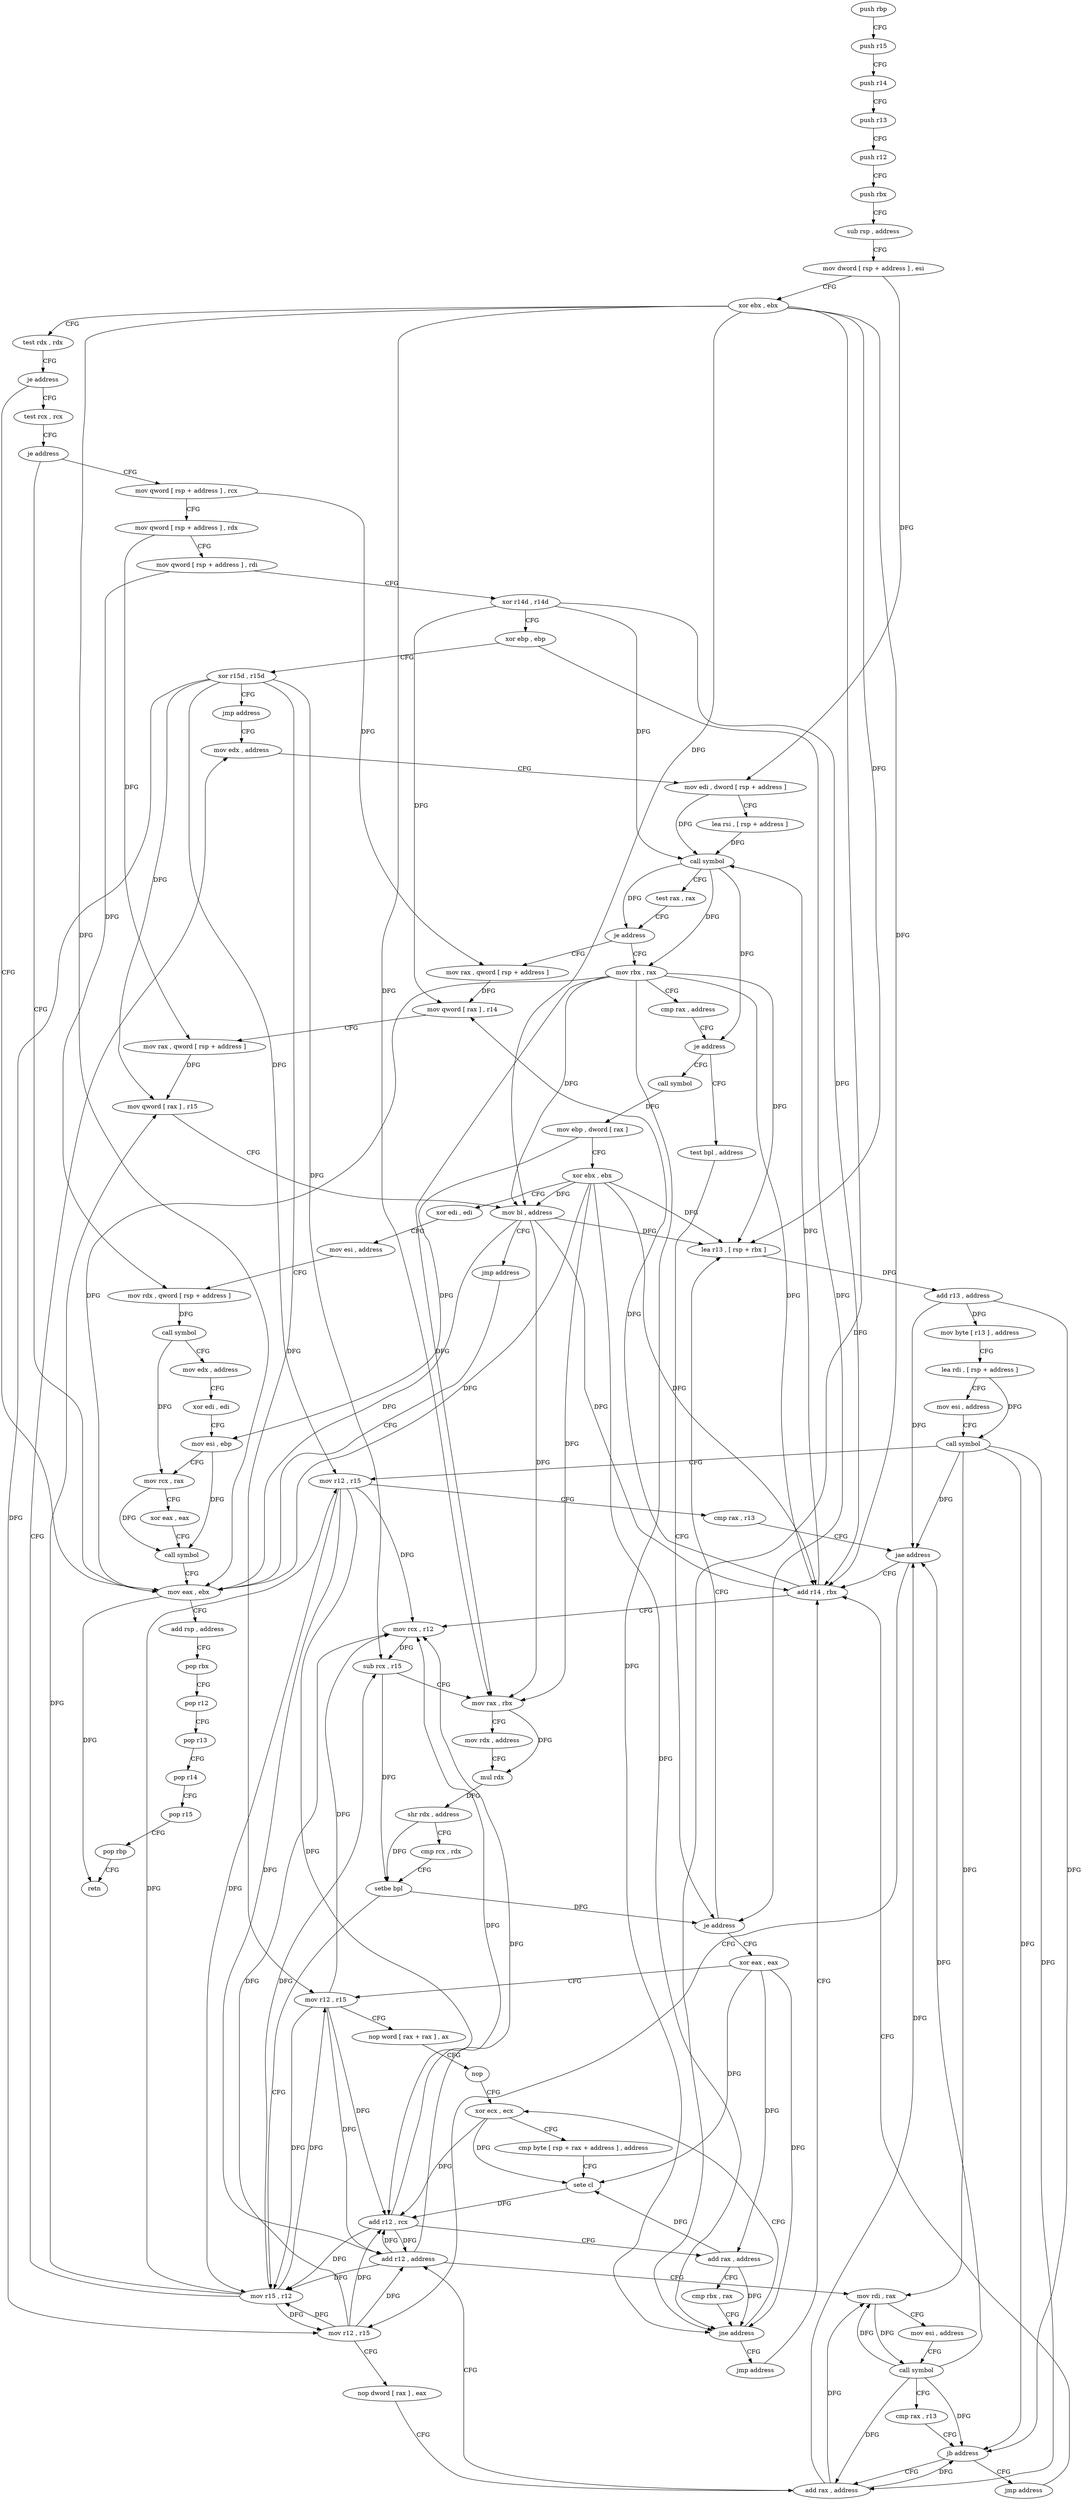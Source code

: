 digraph "func" {
"4207520" [label = "push rbp" ]
"4207521" [label = "push r15" ]
"4207523" [label = "push r14" ]
"4207525" [label = "push r13" ]
"4207527" [label = "push r12" ]
"4207529" [label = "push rbx" ]
"4207530" [label = "sub rsp , address" ]
"4207537" [label = "mov dword [ rsp + address ] , esi" ]
"4207541" [label = "xor ebx , ebx" ]
"4207543" [label = "test rdx , rdx" ]
"4207546" [label = "je address" ]
"4207868" [label = "mov eax , ebx" ]
"4207552" [label = "test rcx , rcx" ]
"4207870" [label = "add rsp , address" ]
"4207877" [label = "pop rbx" ]
"4207878" [label = "pop r12" ]
"4207880" [label = "pop r13" ]
"4207882" [label = "pop r14" ]
"4207884" [label = "pop r15" ]
"4207886" [label = "pop rbp" ]
"4207887" [label = "retn" ]
"4207555" [label = "je address" ]
"4207561" [label = "mov qword [ rsp + address ] , rcx" ]
"4207566" [label = "mov qword [ rsp + address ] , rdx" ]
"4207571" [label = "mov qword [ rsp + address ] , rdi" ]
"4207576" [label = "xor r14d , r14d" ]
"4207579" [label = "xor ebp , ebp" ]
"4207581" [label = "xor r15d , r15d" ]
"4207584" [label = "jmp address" ]
"4207639" [label = "mov edx , address" ]
"4207644" [label = "mov edi , dword [ rsp + address ]" ]
"4207648" [label = "lea rsi , [ rsp + address ]" ]
"4207653" [label = "call symbol" ]
"4207658" [label = "test rax , rax" ]
"4207661" [label = "je address" ]
"4207803" [label = "mov rax , qword [ rsp + address ]" ]
"4207667" [label = "mov rbx , rax" ]
"4207808" [label = "mov qword [ rax ] , r14" ]
"4207811" [label = "mov rax , qword [ rsp + address ]" ]
"4207816" [label = "mov qword [ rax ] , r15" ]
"4207819" [label = "mov bl , address" ]
"4207821" [label = "jmp address" ]
"4207670" [label = "cmp rax , address" ]
"4207674" [label = "je address" ]
"4207823" [label = "call symbol" ]
"4207680" [label = "test bpl , address" ]
"4207828" [label = "mov ebp , dword [ rax ]" ]
"4207830" [label = "xor ebx , ebx" ]
"4207832" [label = "xor edi , edi" ]
"4207834" [label = "mov esi , address" ]
"4207839" [label = "mov rdx , qword [ rsp + address ]" ]
"4207844" [label = "call symbol" ]
"4207849" [label = "mov edx , address" ]
"4207854" [label = "xor edi , edi" ]
"4207856" [label = "mov esi , ebp" ]
"4207858" [label = "mov rcx , rax" ]
"4207861" [label = "xor eax , eax" ]
"4207863" [label = "call symbol" ]
"4207684" [label = "je address" ]
"4207760" [label = "xor eax , eax" ]
"4207686" [label = "lea r13 , [ rsp + rbx ]" ]
"4207762" [label = "mov r12 , r15" ]
"4207765" [label = "nop word [ rax + rax ] , ax" ]
"4207775" [label = "nop" ]
"4207776" [label = "xor ecx , ecx" ]
"4207690" [label = "add r13 , address" ]
"4207694" [label = "mov byte [ r13 ] , address" ]
"4207699" [label = "lea rdi , [ rsp + address ]" ]
"4207704" [label = "mov esi , address" ]
"4207709" [label = "call symbol" ]
"4207714" [label = "mov r12 , r15" ]
"4207717" [label = "cmp rax , r13" ]
"4207720" [label = "jae address" ]
"4207600" [label = "add r14 , rbx" ]
"4207722" [label = "mov r12 , r15" ]
"4207778" [label = "cmp byte [ rsp + rax + address ] , address" ]
"4207783" [label = "sete cl" ]
"4207786" [label = "add r12 , rcx" ]
"4207789" [label = "add rax , address" ]
"4207793" [label = "cmp rbx , rax" ]
"4207796" [label = "jne address" ]
"4207798" [label = "jmp address" ]
"4207603" [label = "mov rcx , r12" ]
"4207606" [label = "sub rcx , r15" ]
"4207609" [label = "mov rax , rbx" ]
"4207612" [label = "mov rdx , address" ]
"4207622" [label = "mul rdx" ]
"4207625" [label = "shr rdx , address" ]
"4207629" [label = "cmp rcx , rdx" ]
"4207632" [label = "setbe bpl" ]
"4207636" [label = "mov r15 , r12" ]
"4207725" [label = "nop dword [ rax ] , eax" ]
"4207728" [label = "add rax , address" ]
"4207732" [label = "add r12 , address" ]
"4207736" [label = "mov rdi , rax" ]
"4207739" [label = "mov esi , address" ]
"4207744" [label = "call symbol" ]
"4207749" [label = "cmp rax , r13" ]
"4207752" [label = "jb address" ]
"4207754" [label = "jmp address" ]
"4207520" -> "4207521" [ label = "CFG" ]
"4207521" -> "4207523" [ label = "CFG" ]
"4207523" -> "4207525" [ label = "CFG" ]
"4207525" -> "4207527" [ label = "CFG" ]
"4207527" -> "4207529" [ label = "CFG" ]
"4207529" -> "4207530" [ label = "CFG" ]
"4207530" -> "4207537" [ label = "CFG" ]
"4207537" -> "4207541" [ label = "CFG" ]
"4207537" -> "4207644" [ label = "DFG" ]
"4207541" -> "4207543" [ label = "CFG" ]
"4207541" -> "4207868" [ label = "DFG" ]
"4207541" -> "4207819" [ label = "DFG" ]
"4207541" -> "4207686" [ label = "DFG" ]
"4207541" -> "4207796" [ label = "DFG" ]
"4207541" -> "4207600" [ label = "DFG" ]
"4207541" -> "4207609" [ label = "DFG" ]
"4207543" -> "4207546" [ label = "CFG" ]
"4207546" -> "4207868" [ label = "CFG" ]
"4207546" -> "4207552" [ label = "CFG" ]
"4207868" -> "4207870" [ label = "CFG" ]
"4207868" -> "4207887" [ label = "DFG" ]
"4207552" -> "4207555" [ label = "CFG" ]
"4207870" -> "4207877" [ label = "CFG" ]
"4207877" -> "4207878" [ label = "CFG" ]
"4207878" -> "4207880" [ label = "CFG" ]
"4207880" -> "4207882" [ label = "CFG" ]
"4207882" -> "4207884" [ label = "CFG" ]
"4207884" -> "4207886" [ label = "CFG" ]
"4207886" -> "4207887" [ label = "CFG" ]
"4207555" -> "4207868" [ label = "CFG" ]
"4207555" -> "4207561" [ label = "CFG" ]
"4207561" -> "4207566" [ label = "CFG" ]
"4207561" -> "4207803" [ label = "DFG" ]
"4207566" -> "4207571" [ label = "CFG" ]
"4207566" -> "4207811" [ label = "DFG" ]
"4207571" -> "4207576" [ label = "CFG" ]
"4207571" -> "4207839" [ label = "DFG" ]
"4207576" -> "4207579" [ label = "CFG" ]
"4207576" -> "4207653" [ label = "DFG" ]
"4207576" -> "4207808" [ label = "DFG" ]
"4207576" -> "4207600" [ label = "DFG" ]
"4207579" -> "4207581" [ label = "CFG" ]
"4207579" -> "4207684" [ label = "DFG" ]
"4207581" -> "4207584" [ label = "CFG" ]
"4207581" -> "4207816" [ label = "DFG" ]
"4207581" -> "4207762" [ label = "DFG" ]
"4207581" -> "4207714" [ label = "DFG" ]
"4207581" -> "4207606" [ label = "DFG" ]
"4207581" -> "4207722" [ label = "DFG" ]
"4207584" -> "4207639" [ label = "CFG" ]
"4207639" -> "4207644" [ label = "CFG" ]
"4207644" -> "4207648" [ label = "CFG" ]
"4207644" -> "4207653" [ label = "DFG" ]
"4207648" -> "4207653" [ label = "DFG" ]
"4207653" -> "4207658" [ label = "CFG" ]
"4207653" -> "4207661" [ label = "DFG" ]
"4207653" -> "4207667" [ label = "DFG" ]
"4207653" -> "4207674" [ label = "DFG" ]
"4207658" -> "4207661" [ label = "CFG" ]
"4207661" -> "4207803" [ label = "CFG" ]
"4207661" -> "4207667" [ label = "CFG" ]
"4207803" -> "4207808" [ label = "DFG" ]
"4207667" -> "4207670" [ label = "CFG" ]
"4207667" -> "4207868" [ label = "DFG" ]
"4207667" -> "4207819" [ label = "DFG" ]
"4207667" -> "4207686" [ label = "DFG" ]
"4207667" -> "4207796" [ label = "DFG" ]
"4207667" -> "4207600" [ label = "DFG" ]
"4207667" -> "4207609" [ label = "DFG" ]
"4207808" -> "4207811" [ label = "CFG" ]
"4207811" -> "4207816" [ label = "DFG" ]
"4207816" -> "4207819" [ label = "CFG" ]
"4207819" -> "4207821" [ label = "CFG" ]
"4207819" -> "4207868" [ label = "DFG" ]
"4207819" -> "4207686" [ label = "DFG" ]
"4207819" -> "4207600" [ label = "DFG" ]
"4207819" -> "4207609" [ label = "DFG" ]
"4207821" -> "4207868" [ label = "CFG" ]
"4207670" -> "4207674" [ label = "CFG" ]
"4207674" -> "4207823" [ label = "CFG" ]
"4207674" -> "4207680" [ label = "CFG" ]
"4207823" -> "4207828" [ label = "DFG" ]
"4207680" -> "4207684" [ label = "CFG" ]
"4207828" -> "4207830" [ label = "CFG" ]
"4207828" -> "4207856" [ label = "DFG" ]
"4207830" -> "4207832" [ label = "CFG" ]
"4207830" -> "4207868" [ label = "DFG" ]
"4207830" -> "4207819" [ label = "DFG" ]
"4207830" -> "4207686" [ label = "DFG" ]
"4207830" -> "4207796" [ label = "DFG" ]
"4207830" -> "4207600" [ label = "DFG" ]
"4207830" -> "4207609" [ label = "DFG" ]
"4207832" -> "4207834" [ label = "CFG" ]
"4207834" -> "4207839" [ label = "CFG" ]
"4207839" -> "4207844" [ label = "DFG" ]
"4207844" -> "4207849" [ label = "CFG" ]
"4207844" -> "4207858" [ label = "DFG" ]
"4207849" -> "4207854" [ label = "CFG" ]
"4207854" -> "4207856" [ label = "CFG" ]
"4207856" -> "4207858" [ label = "CFG" ]
"4207856" -> "4207863" [ label = "DFG" ]
"4207858" -> "4207861" [ label = "CFG" ]
"4207858" -> "4207863" [ label = "DFG" ]
"4207861" -> "4207863" [ label = "CFG" ]
"4207863" -> "4207868" [ label = "CFG" ]
"4207684" -> "4207760" [ label = "CFG" ]
"4207684" -> "4207686" [ label = "CFG" ]
"4207760" -> "4207762" [ label = "CFG" ]
"4207760" -> "4207783" [ label = "DFG" ]
"4207760" -> "4207789" [ label = "DFG" ]
"4207760" -> "4207796" [ label = "DFG" ]
"4207686" -> "4207690" [ label = "DFG" ]
"4207762" -> "4207765" [ label = "CFG" ]
"4207762" -> "4207786" [ label = "DFG" ]
"4207762" -> "4207603" [ label = "DFG" ]
"4207762" -> "4207636" [ label = "DFG" ]
"4207762" -> "4207732" [ label = "DFG" ]
"4207765" -> "4207775" [ label = "CFG" ]
"4207775" -> "4207776" [ label = "CFG" ]
"4207776" -> "4207778" [ label = "CFG" ]
"4207776" -> "4207783" [ label = "DFG" ]
"4207776" -> "4207786" [ label = "DFG" ]
"4207690" -> "4207694" [ label = "DFG" ]
"4207690" -> "4207720" [ label = "DFG" ]
"4207690" -> "4207752" [ label = "DFG" ]
"4207694" -> "4207699" [ label = "CFG" ]
"4207699" -> "4207704" [ label = "CFG" ]
"4207699" -> "4207709" [ label = "DFG" ]
"4207704" -> "4207709" [ label = "CFG" ]
"4207709" -> "4207714" [ label = "CFG" ]
"4207709" -> "4207720" [ label = "DFG" ]
"4207709" -> "4207728" [ label = "DFG" ]
"4207709" -> "4207736" [ label = "DFG" ]
"4207709" -> "4207752" [ label = "DFG" ]
"4207714" -> "4207717" [ label = "CFG" ]
"4207714" -> "4207786" [ label = "DFG" ]
"4207714" -> "4207603" [ label = "DFG" ]
"4207714" -> "4207636" [ label = "DFG" ]
"4207714" -> "4207732" [ label = "DFG" ]
"4207717" -> "4207720" [ label = "CFG" ]
"4207720" -> "4207600" [ label = "CFG" ]
"4207720" -> "4207722" [ label = "CFG" ]
"4207600" -> "4207603" [ label = "CFG" ]
"4207600" -> "4207653" [ label = "DFG" ]
"4207600" -> "4207808" [ label = "DFG" ]
"4207722" -> "4207725" [ label = "CFG" ]
"4207722" -> "4207603" [ label = "DFG" ]
"4207722" -> "4207636" [ label = "DFG" ]
"4207722" -> "4207786" [ label = "DFG" ]
"4207722" -> "4207732" [ label = "DFG" ]
"4207778" -> "4207783" [ label = "CFG" ]
"4207783" -> "4207786" [ label = "DFG" ]
"4207786" -> "4207789" [ label = "CFG" ]
"4207786" -> "4207603" [ label = "DFG" ]
"4207786" -> "4207636" [ label = "DFG" ]
"4207786" -> "4207732" [ label = "DFG" ]
"4207789" -> "4207793" [ label = "CFG" ]
"4207789" -> "4207783" [ label = "DFG" ]
"4207789" -> "4207796" [ label = "DFG" ]
"4207793" -> "4207796" [ label = "CFG" ]
"4207796" -> "4207776" [ label = "CFG" ]
"4207796" -> "4207798" [ label = "CFG" ]
"4207798" -> "4207600" [ label = "CFG" ]
"4207603" -> "4207606" [ label = "DFG" ]
"4207606" -> "4207609" [ label = "CFG" ]
"4207606" -> "4207632" [ label = "DFG" ]
"4207609" -> "4207612" [ label = "CFG" ]
"4207609" -> "4207622" [ label = "DFG" ]
"4207612" -> "4207622" [ label = "CFG" ]
"4207622" -> "4207625" [ label = "DFG" ]
"4207625" -> "4207629" [ label = "CFG" ]
"4207625" -> "4207632" [ label = "DFG" ]
"4207629" -> "4207632" [ label = "CFG" ]
"4207632" -> "4207636" [ label = "CFG" ]
"4207632" -> "4207684" [ label = "DFG" ]
"4207636" -> "4207639" [ label = "CFG" ]
"4207636" -> "4207816" [ label = "DFG" ]
"4207636" -> "4207762" [ label = "DFG" ]
"4207636" -> "4207714" [ label = "DFG" ]
"4207636" -> "4207606" [ label = "DFG" ]
"4207636" -> "4207722" [ label = "DFG" ]
"4207725" -> "4207728" [ label = "CFG" ]
"4207728" -> "4207732" [ label = "CFG" ]
"4207728" -> "4207720" [ label = "DFG" ]
"4207728" -> "4207736" [ label = "DFG" ]
"4207728" -> "4207752" [ label = "DFG" ]
"4207732" -> "4207736" [ label = "CFG" ]
"4207732" -> "4207603" [ label = "DFG" ]
"4207732" -> "4207636" [ label = "DFG" ]
"4207732" -> "4207786" [ label = "DFG" ]
"4207736" -> "4207739" [ label = "CFG" ]
"4207736" -> "4207744" [ label = "DFG" ]
"4207739" -> "4207744" [ label = "CFG" ]
"4207744" -> "4207749" [ label = "CFG" ]
"4207744" -> "4207728" [ label = "DFG" ]
"4207744" -> "4207736" [ label = "DFG" ]
"4207744" -> "4207720" [ label = "DFG" ]
"4207744" -> "4207752" [ label = "DFG" ]
"4207749" -> "4207752" [ label = "CFG" ]
"4207752" -> "4207728" [ label = "CFG" ]
"4207752" -> "4207754" [ label = "CFG" ]
"4207754" -> "4207600" [ label = "CFG" ]
}
